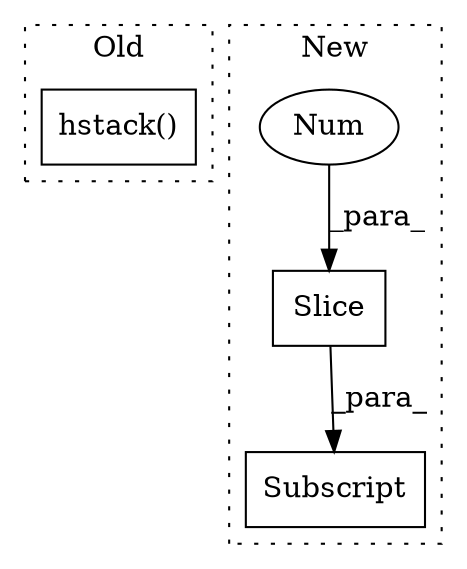 digraph G {
subgraph cluster0 {
1 [label="hstack()" a="75" s="15075,15112" l="10,1" shape="box"];
label = "Old";
style="dotted";
}
subgraph cluster1 {
2 [label="Slice" a="80" s="14987" l="1" shape="box"];
3 [label="Subscript" a="63" s="14971,0" l="19,0" shape="box"];
4 [label="Num" a="76" s="14988" l="1" shape="ellipse"];
label = "New";
style="dotted";
}
2 -> 3 [label="_para_"];
4 -> 2 [label="_para_"];
}